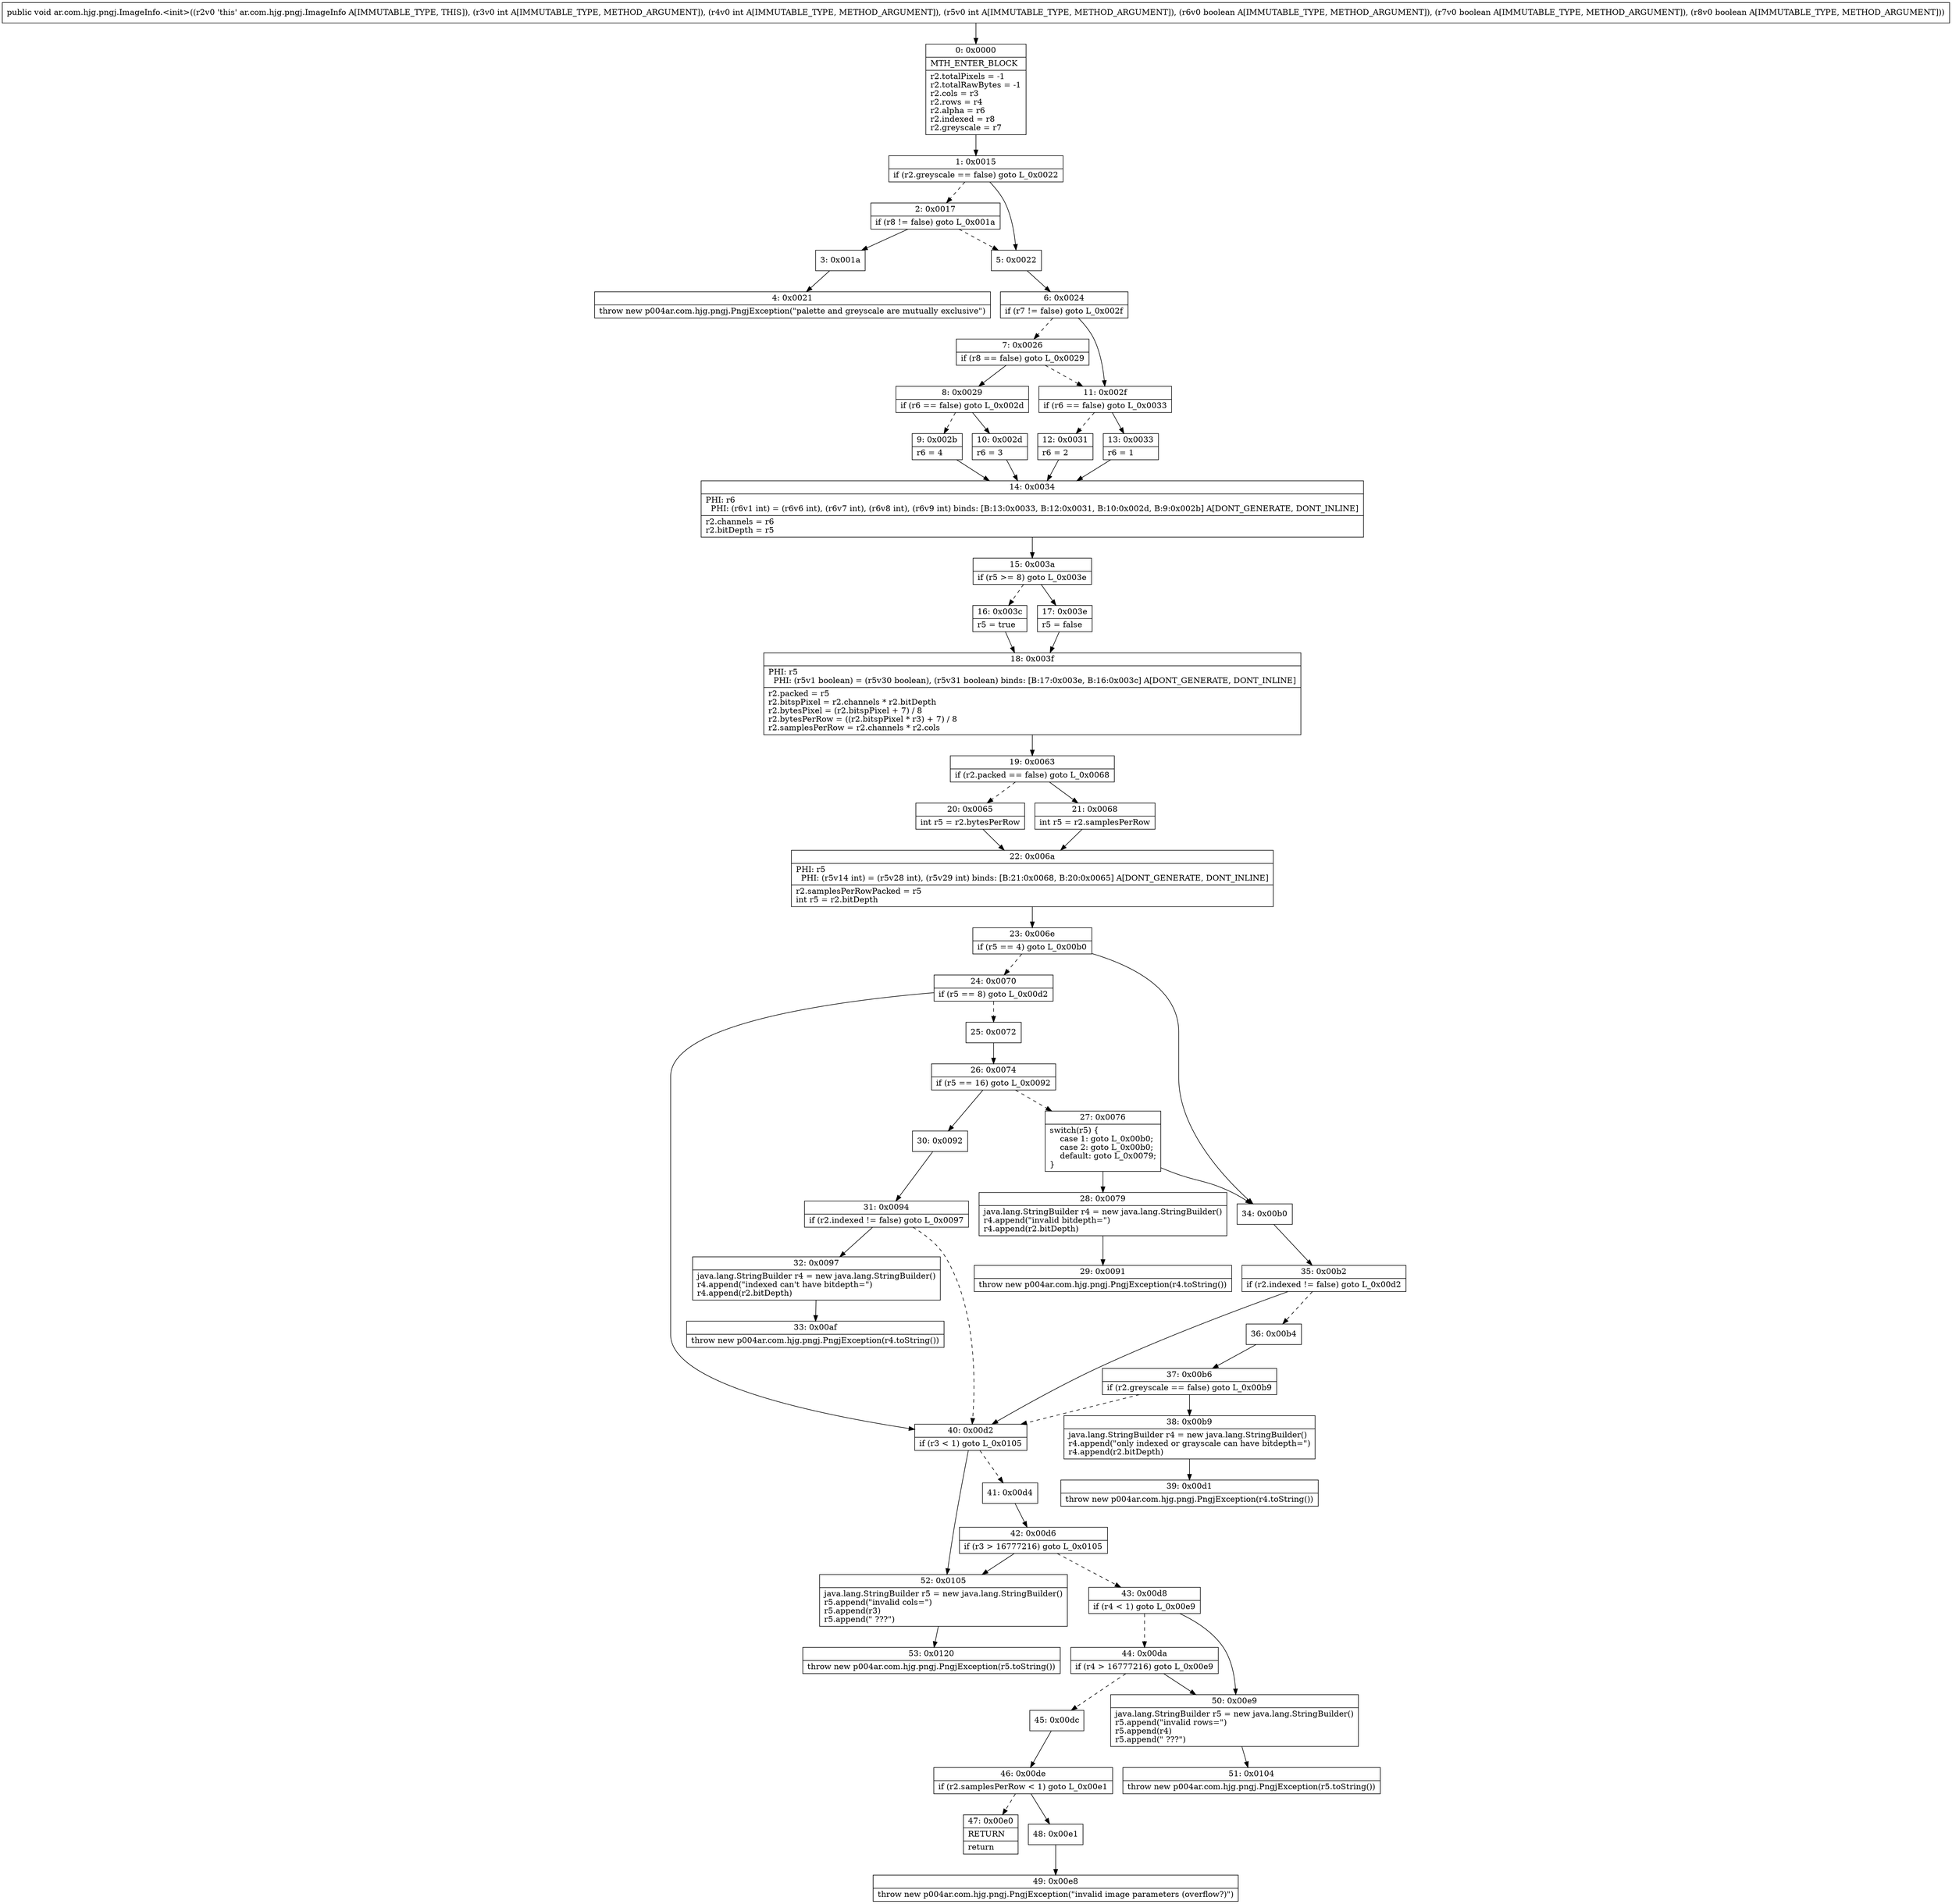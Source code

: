 digraph "CFG forar.com.hjg.pngj.ImageInfo.\<init\>(IIIZZZ)V" {
Node_0 [shape=record,label="{0\:\ 0x0000|MTH_ENTER_BLOCK\l|r2.totalPixels = \-1\lr2.totalRawBytes = \-1\lr2.cols = r3\lr2.rows = r4\lr2.alpha = r6\lr2.indexed = r8\lr2.greyscale = r7\l}"];
Node_1 [shape=record,label="{1\:\ 0x0015|if (r2.greyscale == false) goto L_0x0022\l}"];
Node_2 [shape=record,label="{2\:\ 0x0017|if (r8 != false) goto L_0x001a\l}"];
Node_3 [shape=record,label="{3\:\ 0x001a}"];
Node_4 [shape=record,label="{4\:\ 0x0021|throw new p004ar.com.hjg.pngj.PngjException(\"palette and greyscale are mutually exclusive\")\l}"];
Node_5 [shape=record,label="{5\:\ 0x0022}"];
Node_6 [shape=record,label="{6\:\ 0x0024|if (r7 != false) goto L_0x002f\l}"];
Node_7 [shape=record,label="{7\:\ 0x0026|if (r8 == false) goto L_0x0029\l}"];
Node_8 [shape=record,label="{8\:\ 0x0029|if (r6 == false) goto L_0x002d\l}"];
Node_9 [shape=record,label="{9\:\ 0x002b|r6 = 4\l}"];
Node_10 [shape=record,label="{10\:\ 0x002d|r6 = 3\l}"];
Node_11 [shape=record,label="{11\:\ 0x002f|if (r6 == false) goto L_0x0033\l}"];
Node_12 [shape=record,label="{12\:\ 0x0031|r6 = 2\l}"];
Node_13 [shape=record,label="{13\:\ 0x0033|r6 = 1\l}"];
Node_14 [shape=record,label="{14\:\ 0x0034|PHI: r6 \l  PHI: (r6v1 int) = (r6v6 int), (r6v7 int), (r6v8 int), (r6v9 int) binds: [B:13:0x0033, B:12:0x0031, B:10:0x002d, B:9:0x002b] A[DONT_GENERATE, DONT_INLINE]\l|r2.channels = r6\lr2.bitDepth = r5\l}"];
Node_15 [shape=record,label="{15\:\ 0x003a|if (r5 \>= 8) goto L_0x003e\l}"];
Node_16 [shape=record,label="{16\:\ 0x003c|r5 = true\l}"];
Node_17 [shape=record,label="{17\:\ 0x003e|r5 = false\l}"];
Node_18 [shape=record,label="{18\:\ 0x003f|PHI: r5 \l  PHI: (r5v1 boolean) = (r5v30 boolean), (r5v31 boolean) binds: [B:17:0x003e, B:16:0x003c] A[DONT_GENERATE, DONT_INLINE]\l|r2.packed = r5\lr2.bitspPixel = r2.channels * r2.bitDepth\lr2.bytesPixel = (r2.bitspPixel + 7) \/ 8\lr2.bytesPerRow = ((r2.bitspPixel * r3) + 7) \/ 8\lr2.samplesPerRow = r2.channels * r2.cols\l}"];
Node_19 [shape=record,label="{19\:\ 0x0063|if (r2.packed == false) goto L_0x0068\l}"];
Node_20 [shape=record,label="{20\:\ 0x0065|int r5 = r2.bytesPerRow\l}"];
Node_21 [shape=record,label="{21\:\ 0x0068|int r5 = r2.samplesPerRow\l}"];
Node_22 [shape=record,label="{22\:\ 0x006a|PHI: r5 \l  PHI: (r5v14 int) = (r5v28 int), (r5v29 int) binds: [B:21:0x0068, B:20:0x0065] A[DONT_GENERATE, DONT_INLINE]\l|r2.samplesPerRowPacked = r5\lint r5 = r2.bitDepth\l}"];
Node_23 [shape=record,label="{23\:\ 0x006e|if (r5 == 4) goto L_0x00b0\l}"];
Node_24 [shape=record,label="{24\:\ 0x0070|if (r5 == 8) goto L_0x00d2\l}"];
Node_25 [shape=record,label="{25\:\ 0x0072}"];
Node_26 [shape=record,label="{26\:\ 0x0074|if (r5 == 16) goto L_0x0092\l}"];
Node_27 [shape=record,label="{27\:\ 0x0076|switch(r5) \{\l    case 1: goto L_0x00b0;\l    case 2: goto L_0x00b0;\l    default: goto L_0x0079;\l\}\l}"];
Node_28 [shape=record,label="{28\:\ 0x0079|java.lang.StringBuilder r4 = new java.lang.StringBuilder()\lr4.append(\"invalid bitdepth=\")\lr4.append(r2.bitDepth)\l}"];
Node_29 [shape=record,label="{29\:\ 0x0091|throw new p004ar.com.hjg.pngj.PngjException(r4.toString())\l}"];
Node_30 [shape=record,label="{30\:\ 0x0092}"];
Node_31 [shape=record,label="{31\:\ 0x0094|if (r2.indexed != false) goto L_0x0097\l}"];
Node_32 [shape=record,label="{32\:\ 0x0097|java.lang.StringBuilder r4 = new java.lang.StringBuilder()\lr4.append(\"indexed can't have bitdepth=\")\lr4.append(r2.bitDepth)\l}"];
Node_33 [shape=record,label="{33\:\ 0x00af|throw new p004ar.com.hjg.pngj.PngjException(r4.toString())\l}"];
Node_34 [shape=record,label="{34\:\ 0x00b0}"];
Node_35 [shape=record,label="{35\:\ 0x00b2|if (r2.indexed != false) goto L_0x00d2\l}"];
Node_36 [shape=record,label="{36\:\ 0x00b4}"];
Node_37 [shape=record,label="{37\:\ 0x00b6|if (r2.greyscale == false) goto L_0x00b9\l}"];
Node_38 [shape=record,label="{38\:\ 0x00b9|java.lang.StringBuilder r4 = new java.lang.StringBuilder()\lr4.append(\"only indexed or grayscale can have bitdepth=\")\lr4.append(r2.bitDepth)\l}"];
Node_39 [shape=record,label="{39\:\ 0x00d1|throw new p004ar.com.hjg.pngj.PngjException(r4.toString())\l}"];
Node_40 [shape=record,label="{40\:\ 0x00d2|if (r3 \< 1) goto L_0x0105\l}"];
Node_41 [shape=record,label="{41\:\ 0x00d4}"];
Node_42 [shape=record,label="{42\:\ 0x00d6|if (r3 \> 16777216) goto L_0x0105\l}"];
Node_43 [shape=record,label="{43\:\ 0x00d8|if (r4 \< 1) goto L_0x00e9\l}"];
Node_44 [shape=record,label="{44\:\ 0x00da|if (r4 \> 16777216) goto L_0x00e9\l}"];
Node_45 [shape=record,label="{45\:\ 0x00dc}"];
Node_46 [shape=record,label="{46\:\ 0x00de|if (r2.samplesPerRow \< 1) goto L_0x00e1\l}"];
Node_47 [shape=record,label="{47\:\ 0x00e0|RETURN\l|return\l}"];
Node_48 [shape=record,label="{48\:\ 0x00e1}"];
Node_49 [shape=record,label="{49\:\ 0x00e8|throw new p004ar.com.hjg.pngj.PngjException(\"invalid image parameters (overflow?)\")\l}"];
Node_50 [shape=record,label="{50\:\ 0x00e9|java.lang.StringBuilder r5 = new java.lang.StringBuilder()\lr5.append(\"invalid rows=\")\lr5.append(r4)\lr5.append(\" ???\")\l}"];
Node_51 [shape=record,label="{51\:\ 0x0104|throw new p004ar.com.hjg.pngj.PngjException(r5.toString())\l}"];
Node_52 [shape=record,label="{52\:\ 0x0105|java.lang.StringBuilder r5 = new java.lang.StringBuilder()\lr5.append(\"invalid cols=\")\lr5.append(r3)\lr5.append(\" ???\")\l}"];
Node_53 [shape=record,label="{53\:\ 0x0120|throw new p004ar.com.hjg.pngj.PngjException(r5.toString())\l}"];
MethodNode[shape=record,label="{public void ar.com.hjg.pngj.ImageInfo.\<init\>((r2v0 'this' ar.com.hjg.pngj.ImageInfo A[IMMUTABLE_TYPE, THIS]), (r3v0 int A[IMMUTABLE_TYPE, METHOD_ARGUMENT]), (r4v0 int A[IMMUTABLE_TYPE, METHOD_ARGUMENT]), (r5v0 int A[IMMUTABLE_TYPE, METHOD_ARGUMENT]), (r6v0 boolean A[IMMUTABLE_TYPE, METHOD_ARGUMENT]), (r7v0 boolean A[IMMUTABLE_TYPE, METHOD_ARGUMENT]), (r8v0 boolean A[IMMUTABLE_TYPE, METHOD_ARGUMENT])) }"];
MethodNode -> Node_0;
Node_0 -> Node_1;
Node_1 -> Node_2[style=dashed];
Node_1 -> Node_5;
Node_2 -> Node_3;
Node_2 -> Node_5[style=dashed];
Node_3 -> Node_4;
Node_5 -> Node_6;
Node_6 -> Node_7[style=dashed];
Node_6 -> Node_11;
Node_7 -> Node_8;
Node_7 -> Node_11[style=dashed];
Node_8 -> Node_9[style=dashed];
Node_8 -> Node_10;
Node_9 -> Node_14;
Node_10 -> Node_14;
Node_11 -> Node_12[style=dashed];
Node_11 -> Node_13;
Node_12 -> Node_14;
Node_13 -> Node_14;
Node_14 -> Node_15;
Node_15 -> Node_16[style=dashed];
Node_15 -> Node_17;
Node_16 -> Node_18;
Node_17 -> Node_18;
Node_18 -> Node_19;
Node_19 -> Node_20[style=dashed];
Node_19 -> Node_21;
Node_20 -> Node_22;
Node_21 -> Node_22;
Node_22 -> Node_23;
Node_23 -> Node_24[style=dashed];
Node_23 -> Node_34;
Node_24 -> Node_25[style=dashed];
Node_24 -> Node_40;
Node_25 -> Node_26;
Node_26 -> Node_27[style=dashed];
Node_26 -> Node_30;
Node_27 -> Node_28;
Node_27 -> Node_34;
Node_28 -> Node_29;
Node_30 -> Node_31;
Node_31 -> Node_32;
Node_31 -> Node_40[style=dashed];
Node_32 -> Node_33;
Node_34 -> Node_35;
Node_35 -> Node_36[style=dashed];
Node_35 -> Node_40;
Node_36 -> Node_37;
Node_37 -> Node_38;
Node_37 -> Node_40[style=dashed];
Node_38 -> Node_39;
Node_40 -> Node_41[style=dashed];
Node_40 -> Node_52;
Node_41 -> Node_42;
Node_42 -> Node_43[style=dashed];
Node_42 -> Node_52;
Node_43 -> Node_44[style=dashed];
Node_43 -> Node_50;
Node_44 -> Node_45[style=dashed];
Node_44 -> Node_50;
Node_45 -> Node_46;
Node_46 -> Node_47[style=dashed];
Node_46 -> Node_48;
Node_48 -> Node_49;
Node_50 -> Node_51;
Node_52 -> Node_53;
}

